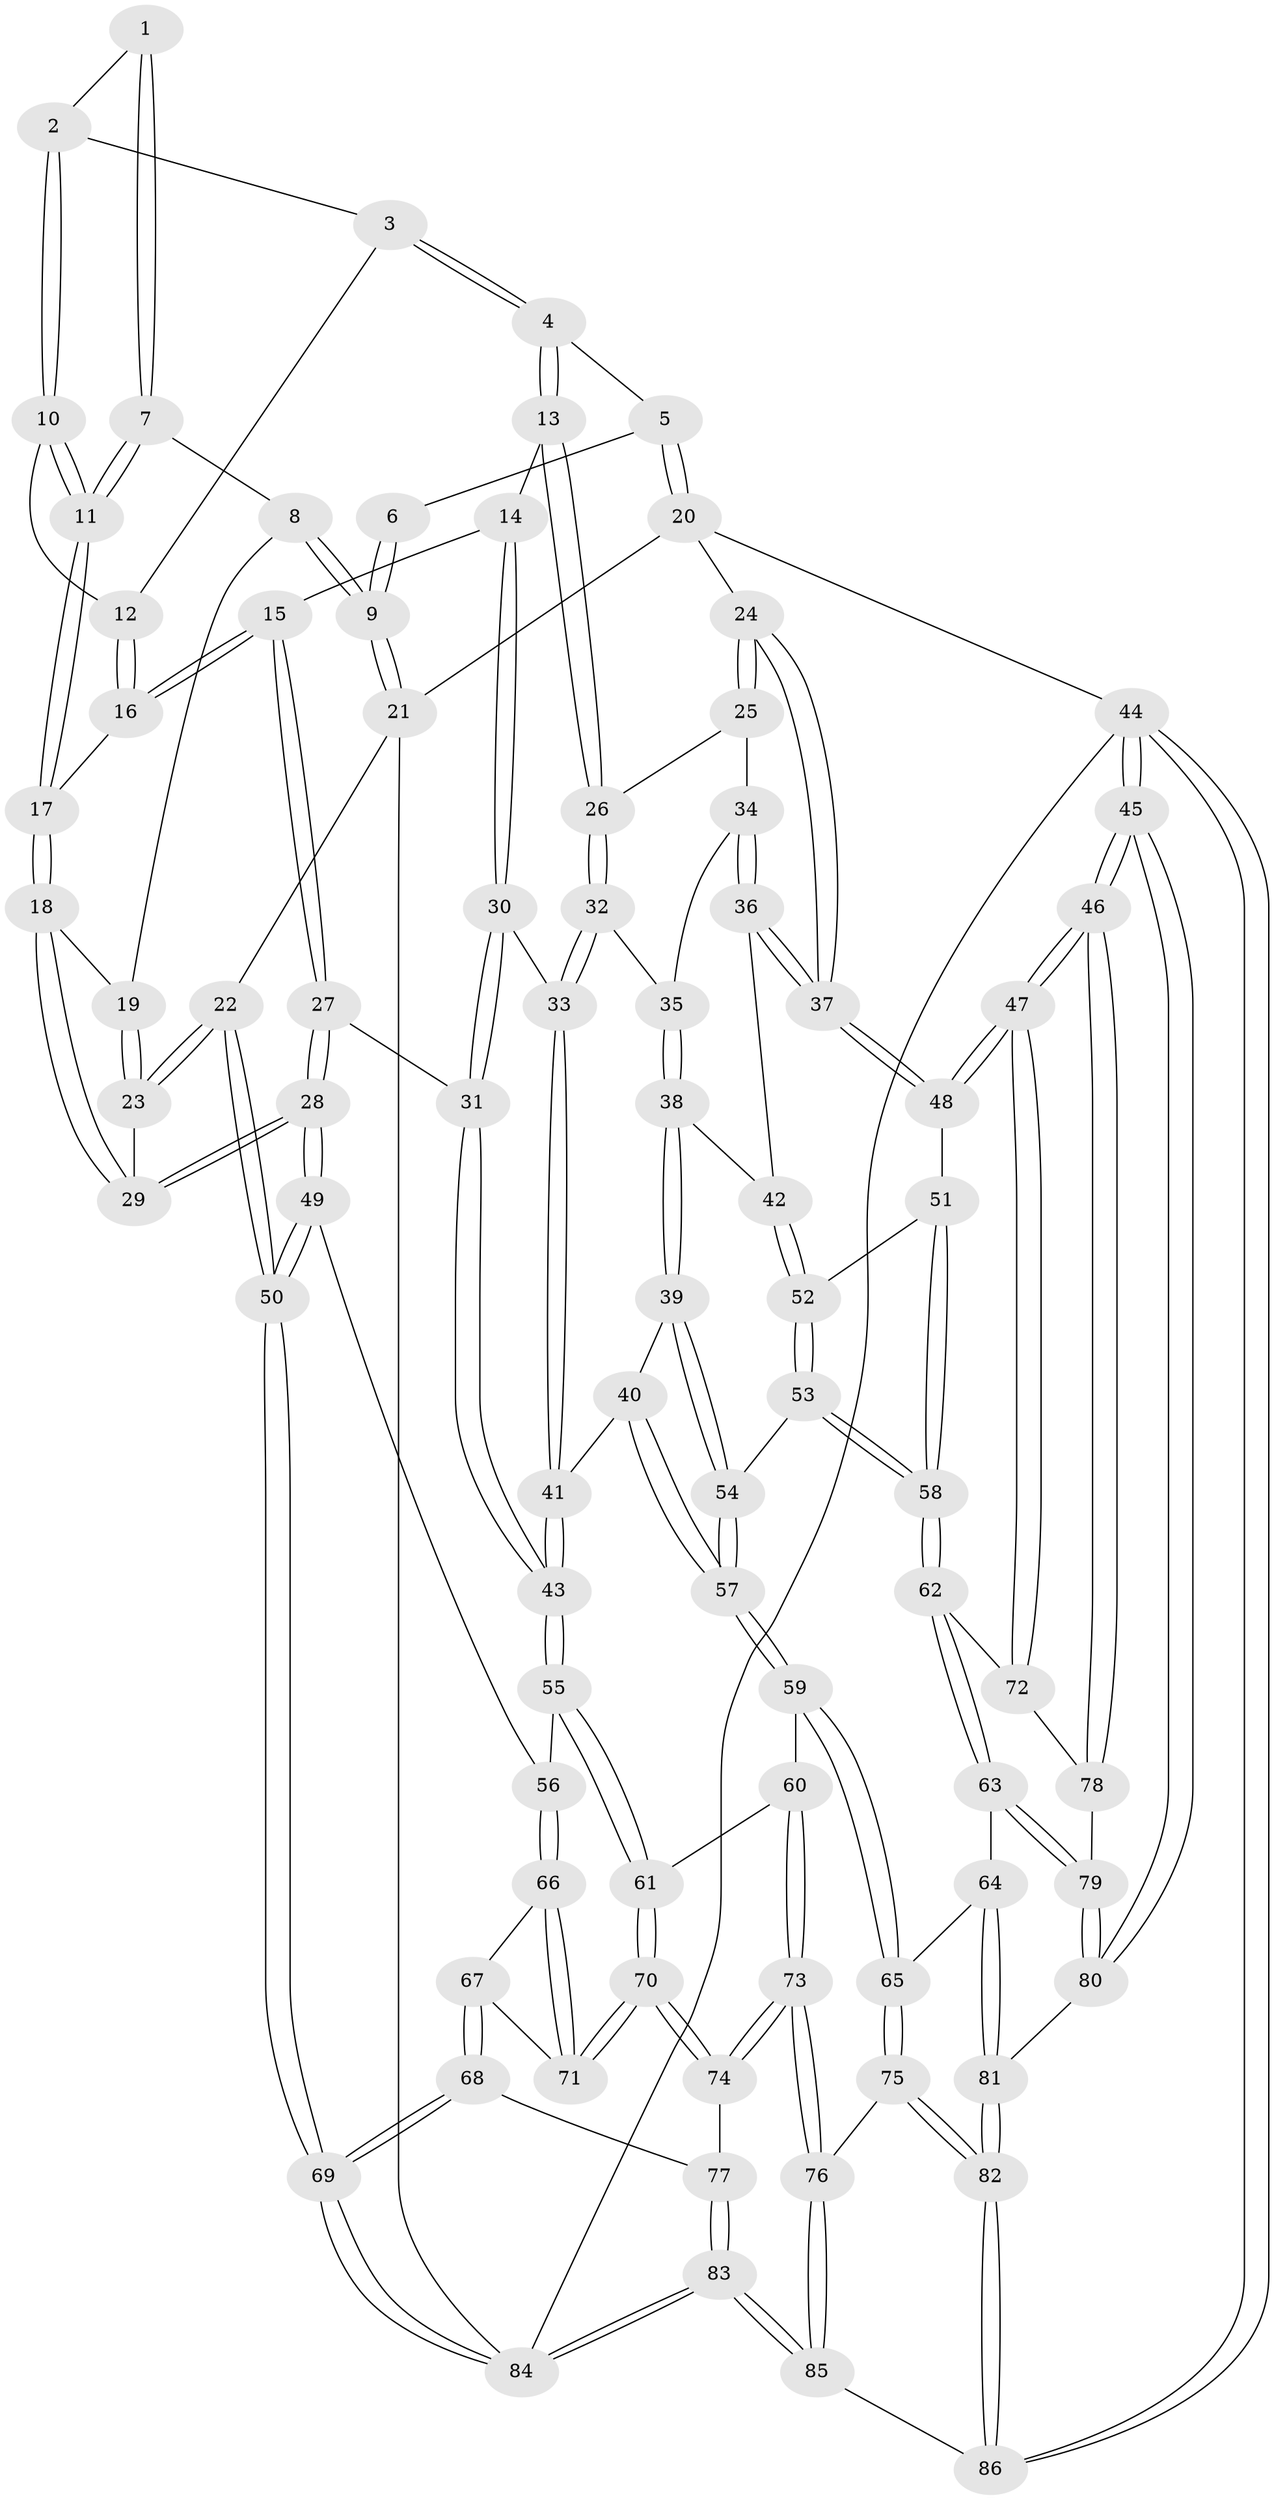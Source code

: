 // Generated by graph-tools (version 1.1) at 2025/17/03/09/25 04:17:21]
// undirected, 86 vertices, 212 edges
graph export_dot {
graph [start="1"]
  node [color=gray90,style=filled];
  1 [pos="+0.2191944289276712+0"];
  2 [pos="+0.2321145523663853+0"];
  3 [pos="+0.2884220809622745+0.04858640747018529"];
  4 [pos="+0.5386933490419551+0.009992300592763114"];
  5 [pos="+0.5728285283265941+0"];
  6 [pos="+0.20950606622968151+0"];
  7 [pos="+0.14378825714143945+0.07023595194157053"];
  8 [pos="+0.08029119171464574+0.06584915301252518"];
  9 [pos="+0+0"];
  10 [pos="+0.21029651797278312+0.0914179159726633"];
  11 [pos="+0.19409603539049744+0.10320535947182398"];
  12 [pos="+0.2727904211261254+0.09352153543047183"];
  13 [pos="+0.5381111674187693+0.021308774485171808"];
  14 [pos="+0.4466313612157921+0.12775742453314518"];
  15 [pos="+0.3665843297859889+0.16564501038327184"];
  16 [pos="+0.313269880108624+0.14335004261244882"];
  17 [pos="+0.18712007955098858+0.1802206116476699"];
  18 [pos="+0.1802672901689438+0.19297692726031326"];
  19 [pos="+0.07631959968403655+0.10640604527598131"];
  20 [pos="+1+0"];
  21 [pos="+0+0"];
  22 [pos="+0+0.2880588975594899"];
  23 [pos="+0+0.28220846495814"];
  24 [pos="+1+0"];
  25 [pos="+0.7762706625227459+0.1730473131159124"];
  26 [pos="+0.6360723275125366+0.1757211177983237"];
  27 [pos="+0.2449378936402386+0.3892654083512337"];
  28 [pos="+0.2239168316756009+0.3923889322976008"];
  29 [pos="+0.1575116097579523+0.33185536811865435"];
  30 [pos="+0.460108994073187+0.27187482396399737"];
  31 [pos="+0.2926660789433566+0.4011780082360231"];
  32 [pos="+0.6388930966418447+0.3007627441340572"];
  33 [pos="+0.5633689021287623+0.35368915036491677"];
  34 [pos="+0.8337103517890775+0.31625106807427544"];
  35 [pos="+0.6596058632443689+0.31371156081401974"];
  36 [pos="+0.899850658453383+0.34857210864541277"];
  37 [pos="+1+0.3033130487628511"];
  38 [pos="+0.7216483190726248+0.4589317759693833"];
  39 [pos="+0.6798771257652879+0.5209658205892924"];
  40 [pos="+0.520295821586285+0.5140884765861776"];
  41 [pos="+0.4864179726486527+0.4976617054695079"];
  42 [pos="+0.8163400523527918+0.44594481816118803"];
  43 [pos="+0.4765595667526862+0.5000012599728128"];
  44 [pos="+1+1"];
  45 [pos="+1+1"];
  46 [pos="+1+1"];
  47 [pos="+1+0.7172062651093231"];
  48 [pos="+1+0.4838421626199032"];
  49 [pos="+0.19940354723896728+0.45269625356992144"];
  50 [pos="+0+0.6803251013008902"];
  51 [pos="+0.9128118388502601+0.5763977818279713"];
  52 [pos="+0.8272038738576267+0.4909769217147935"];
  53 [pos="+0.763467221790071+0.6141064197479587"];
  54 [pos="+0.7235071504877839+0.5938891355111219"];
  55 [pos="+0.4365767661311006+0.5961137005239747"];
  56 [pos="+0.21910433013611408+0.6094076837349356"];
  57 [pos="+0.6123912129576488+0.687550747249495"];
  58 [pos="+0.8214028033661059+0.6751952705620176"];
  59 [pos="+0.610906672287136+0.7012818151856289"];
  60 [pos="+0.4934880668692523+0.719600179922751"];
  61 [pos="+0.43234651346975167+0.6258720580220295"];
  62 [pos="+0.8226693456226166+0.6887053492612378"];
  63 [pos="+0.7786701764937197+0.7769139976936679"];
  64 [pos="+0.7316095047868096+0.7980500542145904"];
  65 [pos="+0.6696273796706605+0.8038394110620232"];
  66 [pos="+0.21798472144752237+0.6173254456319099"];
  67 [pos="+0.0109259672889016+0.7085172367396044"];
  68 [pos="+0+0.7132011038162275"];
  69 [pos="+0+0.7090477080391778"];
  70 [pos="+0.28960539526080253+0.7656496404070801"];
  71 [pos="+0.273750433814715+0.7410099734517467"];
  72 [pos="+1+0.7492056163098085"];
  73 [pos="+0.43727464155986445+0.9334636586928721"];
  74 [pos="+0.29192460848229623+0.8147134266045253"];
  75 [pos="+0.6318797635852441+0.8447378218357592"];
  76 [pos="+0.4490097553516671+0.951997492212644"];
  77 [pos="+0.22523141521333834+0.8405903670652066"];
  78 [pos="+0.9058967210311816+0.8528287449885444"];
  79 [pos="+0.8788946635333516+0.8678266646477246"];
  80 [pos="+0.8827886784764489+0.9128936258878779"];
  81 [pos="+0.789983010789436+1"];
  82 [pos="+0.7784674900025884+1"];
  83 [pos="+0+1"];
  84 [pos="+0+1"];
  85 [pos="+0.4508655184217556+1"];
  86 [pos="+0.7554459915261397+1"];
  1 -- 2;
  1 -- 7;
  1 -- 7;
  2 -- 3;
  2 -- 10;
  2 -- 10;
  3 -- 4;
  3 -- 4;
  3 -- 12;
  4 -- 5;
  4 -- 13;
  4 -- 13;
  5 -- 6;
  5 -- 20;
  5 -- 20;
  6 -- 9;
  6 -- 9;
  7 -- 8;
  7 -- 11;
  7 -- 11;
  8 -- 9;
  8 -- 9;
  8 -- 19;
  9 -- 21;
  9 -- 21;
  10 -- 11;
  10 -- 11;
  10 -- 12;
  11 -- 17;
  11 -- 17;
  12 -- 16;
  12 -- 16;
  13 -- 14;
  13 -- 26;
  13 -- 26;
  14 -- 15;
  14 -- 30;
  14 -- 30;
  15 -- 16;
  15 -- 16;
  15 -- 27;
  15 -- 27;
  16 -- 17;
  17 -- 18;
  17 -- 18;
  18 -- 19;
  18 -- 29;
  18 -- 29;
  19 -- 23;
  19 -- 23;
  20 -- 21;
  20 -- 24;
  20 -- 44;
  21 -- 22;
  21 -- 84;
  22 -- 23;
  22 -- 23;
  22 -- 50;
  22 -- 50;
  23 -- 29;
  24 -- 25;
  24 -- 25;
  24 -- 37;
  24 -- 37;
  25 -- 26;
  25 -- 34;
  26 -- 32;
  26 -- 32;
  27 -- 28;
  27 -- 28;
  27 -- 31;
  28 -- 29;
  28 -- 29;
  28 -- 49;
  28 -- 49;
  30 -- 31;
  30 -- 31;
  30 -- 33;
  31 -- 43;
  31 -- 43;
  32 -- 33;
  32 -- 33;
  32 -- 35;
  33 -- 41;
  33 -- 41;
  34 -- 35;
  34 -- 36;
  34 -- 36;
  35 -- 38;
  35 -- 38;
  36 -- 37;
  36 -- 37;
  36 -- 42;
  37 -- 48;
  37 -- 48;
  38 -- 39;
  38 -- 39;
  38 -- 42;
  39 -- 40;
  39 -- 54;
  39 -- 54;
  40 -- 41;
  40 -- 57;
  40 -- 57;
  41 -- 43;
  41 -- 43;
  42 -- 52;
  42 -- 52;
  43 -- 55;
  43 -- 55;
  44 -- 45;
  44 -- 45;
  44 -- 86;
  44 -- 86;
  44 -- 84;
  45 -- 46;
  45 -- 46;
  45 -- 80;
  45 -- 80;
  46 -- 47;
  46 -- 47;
  46 -- 78;
  46 -- 78;
  47 -- 48;
  47 -- 48;
  47 -- 72;
  47 -- 72;
  48 -- 51;
  49 -- 50;
  49 -- 50;
  49 -- 56;
  50 -- 69;
  50 -- 69;
  51 -- 52;
  51 -- 58;
  51 -- 58;
  52 -- 53;
  52 -- 53;
  53 -- 54;
  53 -- 58;
  53 -- 58;
  54 -- 57;
  54 -- 57;
  55 -- 56;
  55 -- 61;
  55 -- 61;
  56 -- 66;
  56 -- 66;
  57 -- 59;
  57 -- 59;
  58 -- 62;
  58 -- 62;
  59 -- 60;
  59 -- 65;
  59 -- 65;
  60 -- 61;
  60 -- 73;
  60 -- 73;
  61 -- 70;
  61 -- 70;
  62 -- 63;
  62 -- 63;
  62 -- 72;
  63 -- 64;
  63 -- 79;
  63 -- 79;
  64 -- 65;
  64 -- 81;
  64 -- 81;
  65 -- 75;
  65 -- 75;
  66 -- 67;
  66 -- 71;
  66 -- 71;
  67 -- 68;
  67 -- 68;
  67 -- 71;
  68 -- 69;
  68 -- 69;
  68 -- 77;
  69 -- 84;
  69 -- 84;
  70 -- 71;
  70 -- 71;
  70 -- 74;
  70 -- 74;
  72 -- 78;
  73 -- 74;
  73 -- 74;
  73 -- 76;
  73 -- 76;
  74 -- 77;
  75 -- 76;
  75 -- 82;
  75 -- 82;
  76 -- 85;
  76 -- 85;
  77 -- 83;
  77 -- 83;
  78 -- 79;
  79 -- 80;
  79 -- 80;
  80 -- 81;
  81 -- 82;
  81 -- 82;
  82 -- 86;
  82 -- 86;
  83 -- 84;
  83 -- 84;
  83 -- 85;
  83 -- 85;
  85 -- 86;
}
